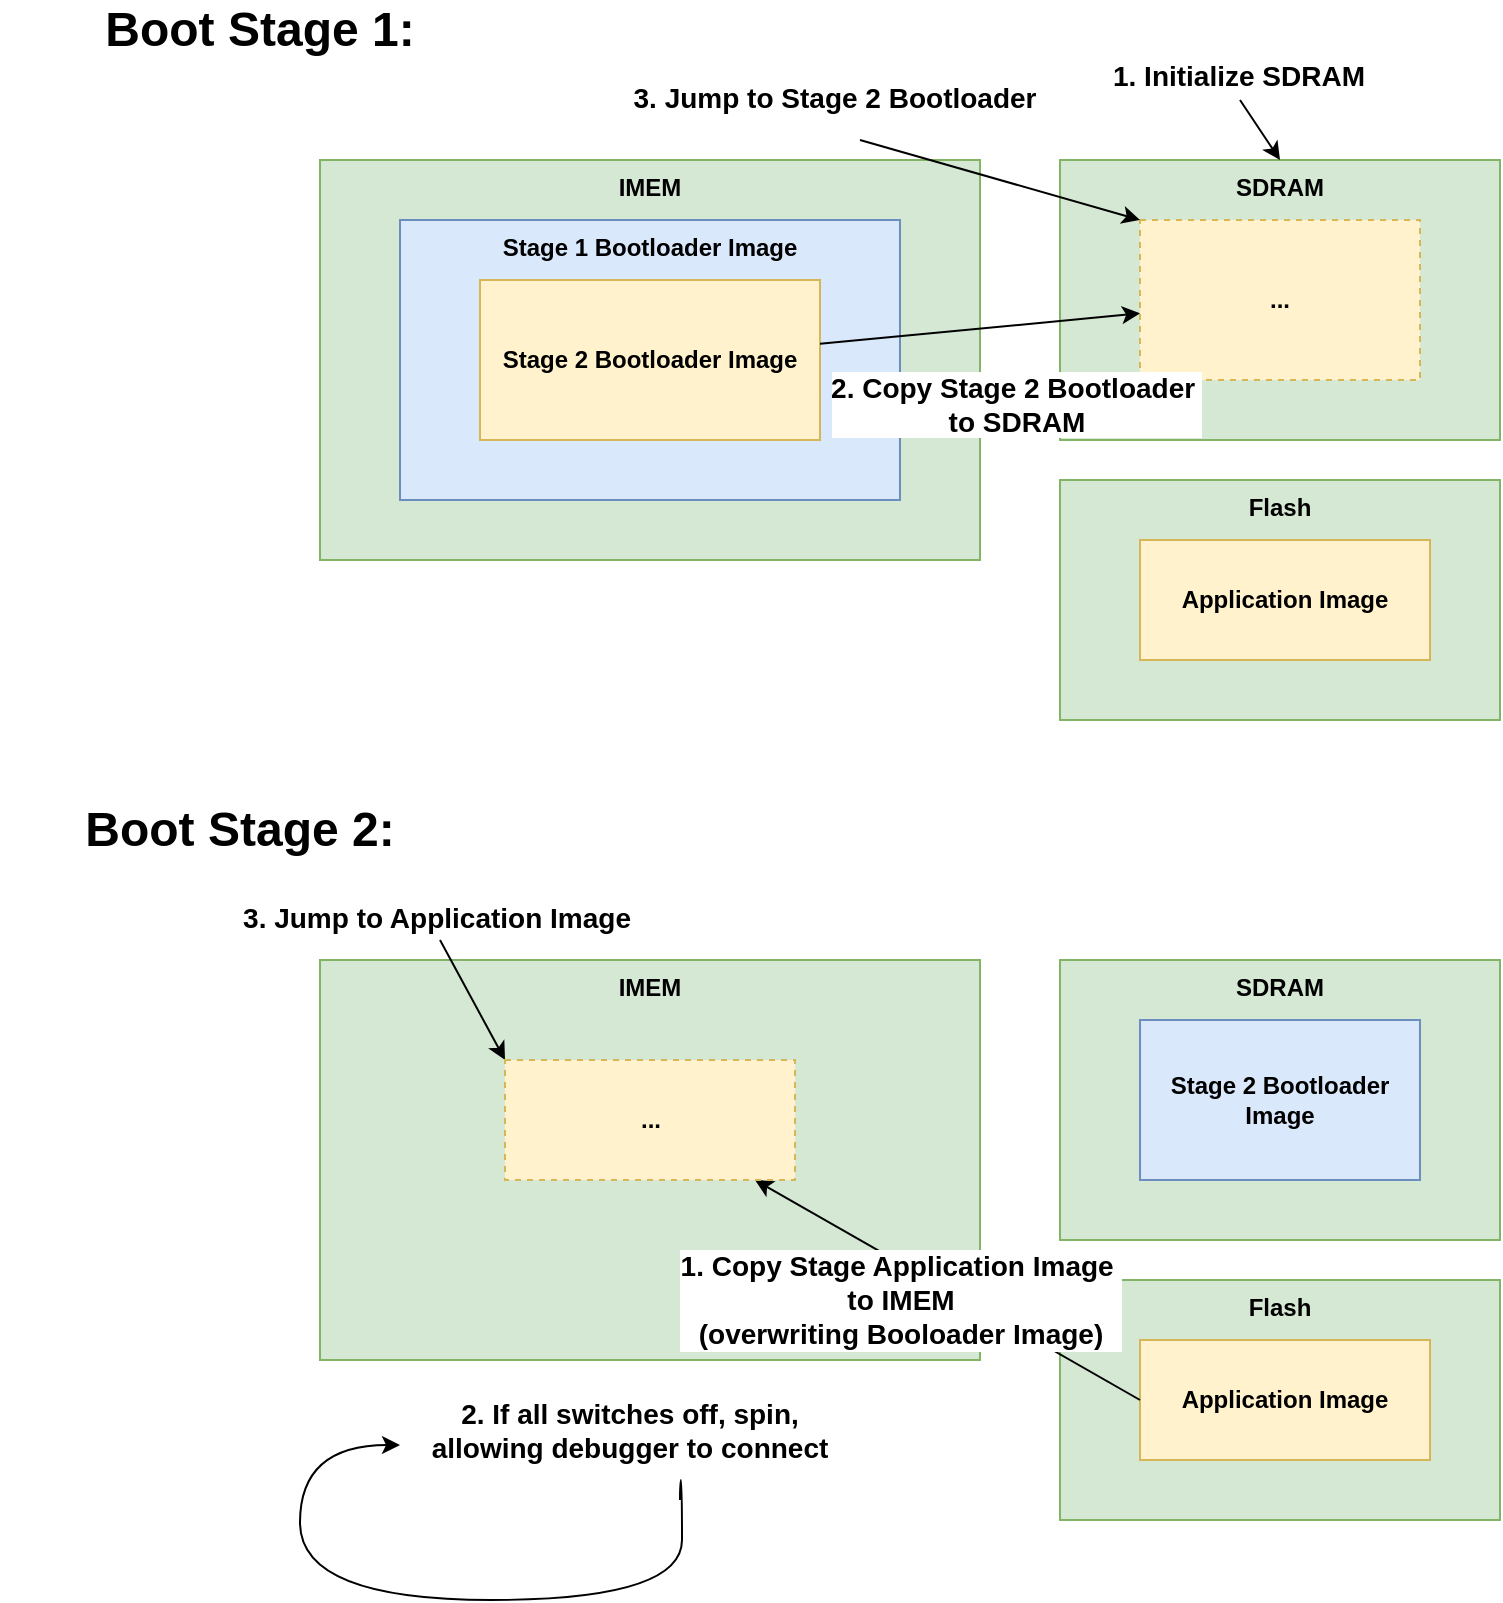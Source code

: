 <mxfile version="27.0.9">
  <diagram name="Page-1" id="ME7Ef5hKk6MobHV0p_rD">
    <mxGraphModel dx="2062" dy="1276" grid="1" gridSize="10" guides="1" tooltips="1" connect="1" arrows="1" fold="1" page="1" pageScale="1" pageWidth="850" pageHeight="1100" math="0" shadow="0">
      <root>
        <mxCell id="0" />
        <mxCell id="1" parent="0" />
        <mxCell id="PBcya50oZrXv9YUZO4rO-1" value="IMEM" style="rounded=0;whiteSpace=wrap;html=1;verticalAlign=top;fontStyle=1;fillColor=#d5e8d4;strokeColor=#82b366;" vertex="1" parent="1">
          <mxGeometry x="190" y="120" width="330" height="200" as="geometry" />
        </mxCell>
        <mxCell id="PBcya50oZrXv9YUZO4rO-2" value="SDRAM" style="rounded=0;whiteSpace=wrap;html=1;verticalAlign=top;fontStyle=1;fillColor=#d5e8d4;strokeColor=#82b366;" vertex="1" parent="1">
          <mxGeometry x="560" y="120" width="220" height="140" as="geometry" />
        </mxCell>
        <mxCell id="PBcya50oZrXv9YUZO4rO-3" value="Flash" style="rounded=0;whiteSpace=wrap;html=1;verticalAlign=top;fontStyle=1;fillColor=#d5e8d4;strokeColor=#82b366;" vertex="1" parent="1">
          <mxGeometry x="560" y="280" width="220" height="120" as="geometry" />
        </mxCell>
        <mxCell id="PBcya50oZrXv9YUZO4rO-4" value="Stage 1 Bootloader Image" style="rounded=0;whiteSpace=wrap;html=1;verticalAlign=top;fontStyle=1;fillColor=#dae8fc;strokeColor=#6c8ebf;" vertex="1" parent="1">
          <mxGeometry x="230" y="150" width="250" height="140" as="geometry" />
        </mxCell>
        <mxCell id="PBcya50oZrXv9YUZO4rO-6" value="Stage 2 Bootloader Image" style="rounded=0;whiteSpace=wrap;html=1;fontStyle=1;fillColor=#fff2cc;strokeColor=#d6b656;" vertex="1" parent="1">
          <mxGeometry x="270" y="180" width="170" height="80" as="geometry" />
        </mxCell>
        <mxCell id="PBcya50oZrXv9YUZO4rO-7" value="Application Image" style="rounded=0;whiteSpace=wrap;html=1;fontStyle=1;fillColor=#fff2cc;strokeColor=#d6b656;" vertex="1" parent="1">
          <mxGeometry x="600" y="310" width="145" height="60" as="geometry" />
        </mxCell>
        <mxCell id="PBcya50oZrXv9YUZO4rO-8" value="..." style="rounded=0;whiteSpace=wrap;html=1;dashed=1;fontStyle=1;fillColor=#fff2cc;strokeColor=#d6b656;" vertex="1" parent="1">
          <mxGeometry x="600" y="150" width="140" height="80" as="geometry" />
        </mxCell>
        <mxCell id="PBcya50oZrXv9YUZO4rO-10" value="&lt;font style=&quot;font-size: 14px;&quot;&gt;1. Initialize SDRAM&lt;/font&gt;" style="endArrow=classic;html=1;rounded=0;entryX=0.5;entryY=0;entryDx=0;entryDy=0;fontStyle=1" edge="1" parent="1" target="PBcya50oZrXv9YUZO4rO-2">
          <mxGeometry x="-1" y="22" width="50" height="50" relative="1" as="geometry">
            <mxPoint x="650" y="90" as="sourcePoint" />
            <mxPoint x="550" y="160" as="targetPoint" />
            <mxPoint x="-19" as="offset" />
          </mxGeometry>
        </mxCell>
        <mxCell id="PBcya50oZrXv9YUZO4rO-11" value="2. Copy Stage 2 Bootloader&amp;nbsp;&lt;div&gt;to SDRAM&lt;/div&gt;" style="endArrow=classic;html=1;rounded=0;fontStyle=1;fontSize=14;" edge="1" parent="1" source="PBcya50oZrXv9YUZO4rO-6" target="PBcya50oZrXv9YUZO4rO-8">
          <mxGeometry x="0.174" y="-39" width="50" height="50" relative="1" as="geometry">
            <mxPoint x="480" y="370" as="sourcePoint" />
            <mxPoint x="620" y="310" as="targetPoint" />
            <mxPoint as="offset" />
          </mxGeometry>
        </mxCell>
        <mxCell id="PBcya50oZrXv9YUZO4rO-12" value="3. Jump to Stage 2 Bootloader" style="endArrow=classic;html=1;rounded=0;entryX=0;entryY=0;entryDx=0;entryDy=0;fontStyle=1;fontSize=14;" edge="1" parent="1" target="PBcya50oZrXv9YUZO4rO-8">
          <mxGeometry x="-1" y="22" width="50" height="50" relative="1" as="geometry">
            <mxPoint x="460" y="110" as="sourcePoint" />
            <mxPoint x="540" y="50" as="targetPoint" />
            <mxPoint x="-19" as="offset" />
          </mxGeometry>
        </mxCell>
        <mxCell id="PBcya50oZrXv9YUZO4rO-13" value="Boot Stage 1:" style="text;html=1;align=center;verticalAlign=middle;whiteSpace=wrap;rounded=0;fontStyle=1;fontSize=24;" vertex="1" parent="1">
          <mxGeometry x="40" y="40" width="240" height="30" as="geometry" />
        </mxCell>
        <mxCell id="PBcya50oZrXv9YUZO4rO-14" value="IMEM" style="rounded=0;whiteSpace=wrap;html=1;verticalAlign=top;fontStyle=1;fillColor=#d5e8d4;strokeColor=#82b366;" vertex="1" parent="1">
          <mxGeometry x="190" y="520" width="330" height="200" as="geometry" />
        </mxCell>
        <mxCell id="PBcya50oZrXv9YUZO4rO-15" value="SDRAM" style="rounded=0;whiteSpace=wrap;html=1;verticalAlign=top;fontStyle=1;fillColor=#d5e8d4;strokeColor=#82b366;" vertex="1" parent="1">
          <mxGeometry x="560" y="520" width="220" height="140" as="geometry" />
        </mxCell>
        <mxCell id="PBcya50oZrXv9YUZO4rO-16" value="Flash" style="rounded=0;whiteSpace=wrap;html=1;verticalAlign=top;fontStyle=1;fillColor=#d5e8d4;strokeColor=#82b366;" vertex="1" parent="1">
          <mxGeometry x="560" y="680" width="220" height="120" as="geometry" />
        </mxCell>
        <mxCell id="PBcya50oZrXv9YUZO4rO-19" value="Application Image" style="rounded=0;whiteSpace=wrap;html=1;fontStyle=1;fillColor=#fff2cc;strokeColor=#d6b656;" vertex="1" parent="1">
          <mxGeometry x="600" y="710" width="145" height="60" as="geometry" />
        </mxCell>
        <mxCell id="PBcya50oZrXv9YUZO4rO-20" value="Stage 2 Bootloader Image" style="rounded=0;whiteSpace=wrap;html=1;fontStyle=1;fillColor=#dae8fc;strokeColor=#6c8ebf;" vertex="1" parent="1">
          <mxGeometry x="600" y="550" width="140" height="80" as="geometry" />
        </mxCell>
        <mxCell id="PBcya50oZrXv9YUZO4rO-22" value="1. Copy Stage Application Image&amp;nbsp;&lt;div&gt;to IMEM&lt;/div&gt;&lt;div&gt;(overwriting Booloader Image)&lt;/div&gt;" style="endArrow=classic;html=1;rounded=0;fontStyle=1;fontSize=14;exitX=0;exitY=0.5;exitDx=0;exitDy=0;" edge="1" parent="1" source="PBcya50oZrXv9YUZO4rO-19" target="PBcya50oZrXv9YUZO4rO-25">
          <mxGeometry x="0.164" y="16" width="50" height="50" relative="1" as="geometry">
            <mxPoint x="440" y="611.905" as="sourcePoint" />
            <mxPoint x="460" y="820" as="targetPoint" />
            <mxPoint as="offset" />
          </mxGeometry>
        </mxCell>
        <mxCell id="PBcya50oZrXv9YUZO4rO-23" value="3. Jump to Application Image" style="endArrow=classic;html=1;rounded=0;entryX=0;entryY=0;entryDx=0;entryDy=0;fontStyle=1;fontSize=14;" edge="1" parent="1" target="PBcya50oZrXv9YUZO4rO-25">
          <mxGeometry x="-1" y="22" width="50" height="50" relative="1" as="geometry">
            <mxPoint x="250" y="510" as="sourcePoint" />
            <mxPoint x="540" y="450" as="targetPoint" />
            <mxPoint x="-21" y="-1" as="offset" />
          </mxGeometry>
        </mxCell>
        <mxCell id="PBcya50oZrXv9YUZO4rO-24" value="Boot Stage 2:" style="text;html=1;align=center;verticalAlign=middle;whiteSpace=wrap;rounded=0;fontStyle=1;fontSize=24;" vertex="1" parent="1">
          <mxGeometry x="30" y="440" width="240" height="30" as="geometry" />
        </mxCell>
        <mxCell id="PBcya50oZrXv9YUZO4rO-25" value="..." style="rounded=0;whiteSpace=wrap;html=1;fontStyle=1;fillColor=#fff2cc;strokeColor=#d6b656;dashed=1;" vertex="1" parent="1">
          <mxGeometry x="282.5" y="570" width="145" height="60" as="geometry" />
        </mxCell>
        <mxCell id="PBcya50oZrXv9YUZO4rO-35" value="&lt;b&gt;&lt;font style=&quot;font-size: 14px;&quot;&gt;2. If all switches off, spin, allowing debugger to connect&lt;/font&gt;&lt;/b&gt;" style="text;html=1;align=center;verticalAlign=middle;whiteSpace=wrap;rounded=0;" vertex="1" parent="1">
          <mxGeometry x="230" y="740" width="230" height="30" as="geometry" />
        </mxCell>
        <mxCell id="PBcya50oZrXv9YUZO4rO-37" value="" style="endArrow=classic;html=1;rounded=0;entryX=0;entryY=0.75;entryDx=0;entryDy=0;edgeStyle=orthogonalEdgeStyle;curved=1;" edge="1" parent="1" target="PBcya50oZrXv9YUZO4rO-35">
          <mxGeometry width="50" height="50" relative="1" as="geometry">
            <mxPoint x="370" y="790" as="sourcePoint" />
            <mxPoint x="370" y="860" as="targetPoint" />
            <Array as="points">
              <mxPoint x="370" y="780" />
              <mxPoint x="371" y="780" />
              <mxPoint x="371" y="840" />
              <mxPoint x="180" y="840" />
              <mxPoint x="180" y="763" />
            </Array>
          </mxGeometry>
        </mxCell>
      </root>
    </mxGraphModel>
  </diagram>
</mxfile>
